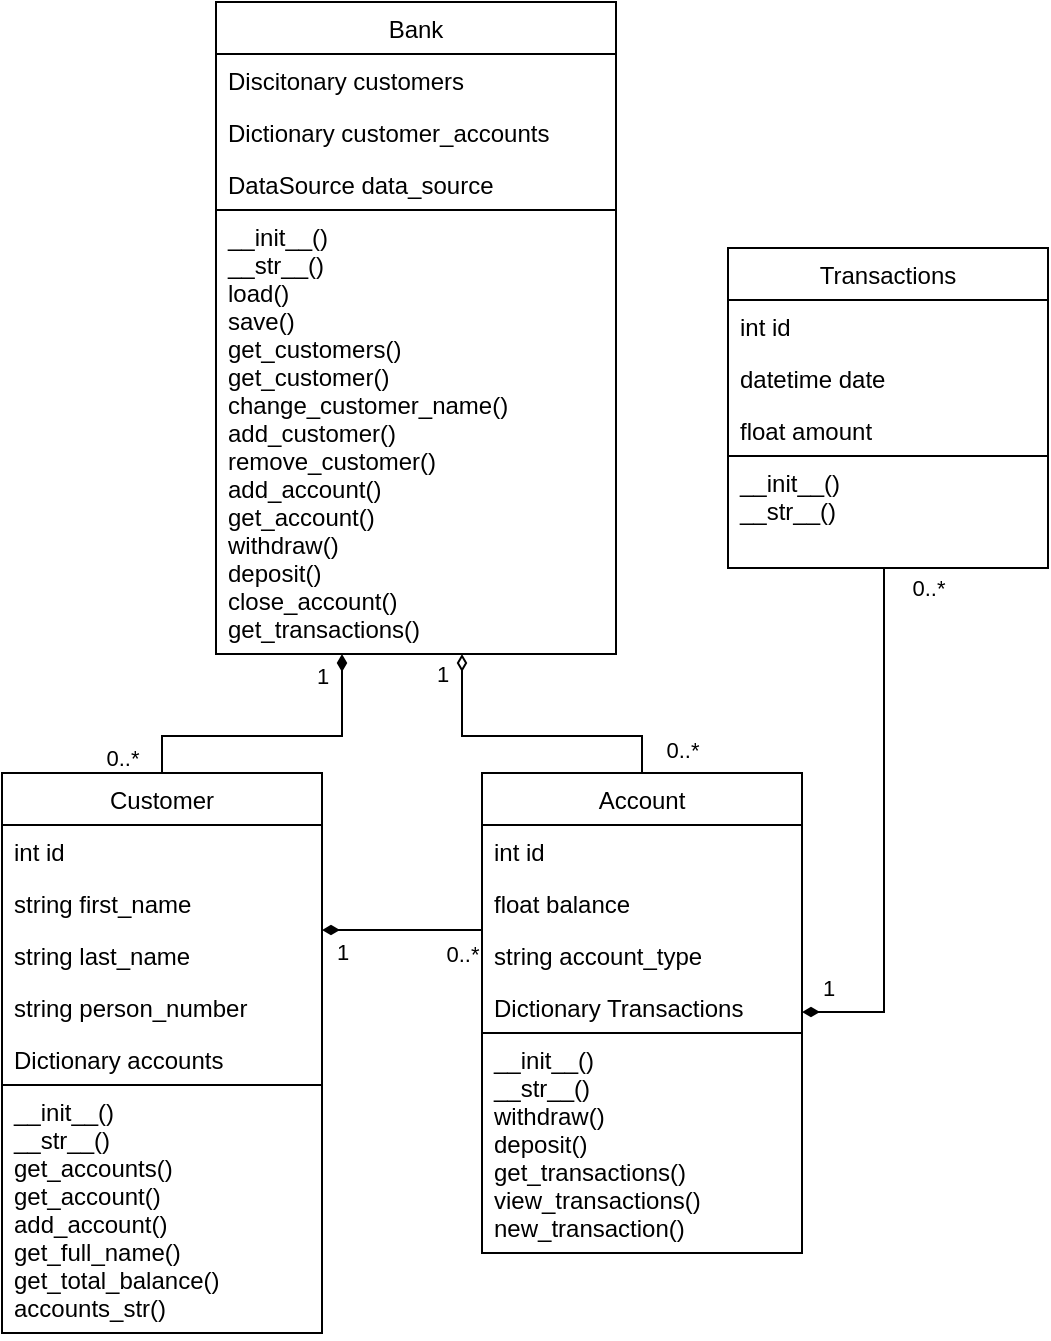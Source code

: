 <mxfile version="16.4.7" type="github">
  <diagram id="C5RBs43oDa-KdzZeNtuy" name="Page-1">
    <mxGraphModel dx="1585" dy="812" grid="1" gridSize="10" guides="1" tooltips="1" connect="1" arrows="1" fold="1" page="1" pageScale="1" pageWidth="827" pageHeight="1169" math="0" shadow="0">
      <root>
        <mxCell id="WIyWlLk6GJQsqaUBKTNV-0" />
        <mxCell id="WIyWlLk6GJQsqaUBKTNV-1" parent="WIyWlLk6GJQsqaUBKTNV-0" />
        <mxCell id="xtsD6mCaD3P-6W3Htc-8-13" style="edgeStyle=orthogonalEdgeStyle;rounded=0;orthogonalLoop=1;jettySize=auto;html=1;endArrow=none;endFill=0;startArrow=diamondThin;startFill=1;" parent="WIyWlLk6GJQsqaUBKTNV-1" source="zkfFHV4jXpPFQw0GAbJ--0" target="xtsD6mCaD3P-6W3Htc-8-5" edge="1">
          <mxGeometry relative="1" as="geometry">
            <Array as="points">
              <mxPoint x="322" y="619" />
              <mxPoint x="232" y="619" />
            </Array>
          </mxGeometry>
        </mxCell>
        <mxCell id="xtsD6mCaD3P-6W3Htc-8-18" value="1" style="edgeLabel;html=1;align=center;verticalAlign=middle;resizable=0;points=[];" parent="xtsD6mCaD3P-6W3Htc-8-13" vertex="1" connectable="0">
          <mxGeometry x="-0.856" y="1" relative="1" as="geometry">
            <mxPoint x="-11" as="offset" />
          </mxGeometry>
        </mxCell>
        <mxCell id="xtsD6mCaD3P-6W3Htc-8-20" value="0..*" style="edgeLabel;html=1;align=center;verticalAlign=middle;resizable=0;points=[];" parent="xtsD6mCaD3P-6W3Htc-8-13" vertex="1" connectable="0">
          <mxGeometry x="0.895" relative="1" as="geometry">
            <mxPoint x="-20" as="offset" />
          </mxGeometry>
        </mxCell>
        <mxCell id="xtsD6mCaD3P-6W3Htc-8-14" style="edgeStyle=orthogonalEdgeStyle;rounded=0;orthogonalLoop=1;jettySize=auto;html=1;endArrow=none;endFill=0;strokeWidth=1;startArrow=diamondThin;startFill=0;" parent="WIyWlLk6GJQsqaUBKTNV-1" source="zkfFHV4jXpPFQw0GAbJ--0" target="xtsD6mCaD3P-6W3Htc-8-0" edge="1">
          <mxGeometry relative="1" as="geometry">
            <Array as="points">
              <mxPoint x="382" y="619" />
              <mxPoint x="472" y="619" />
            </Array>
          </mxGeometry>
        </mxCell>
        <mxCell id="xtsD6mCaD3P-6W3Htc-8-19" value="1" style="edgeLabel;html=1;align=center;verticalAlign=middle;resizable=0;points=[];" parent="xtsD6mCaD3P-6W3Htc-8-14" vertex="1" connectable="0">
          <mxGeometry x="-0.856" y="2" relative="1" as="geometry">
            <mxPoint x="-12" y="-1" as="offset" />
          </mxGeometry>
        </mxCell>
        <mxCell id="xtsD6mCaD3P-6W3Htc-8-21" value="0..*" style="edgeLabel;html=1;align=center;verticalAlign=middle;resizable=0;points=[];" parent="xtsD6mCaD3P-6W3Htc-8-14" vertex="1" connectable="0">
          <mxGeometry x="0.849" y="-1" relative="1" as="geometry">
            <mxPoint x="21" as="offset" />
          </mxGeometry>
        </mxCell>
        <mxCell id="zkfFHV4jXpPFQw0GAbJ--0" value="Bank" style="swimlane;fontStyle=0;align=center;verticalAlign=top;childLayout=stackLayout;horizontal=1;startSize=26;horizontalStack=0;resizeParent=1;resizeLast=0;collapsible=1;marginBottom=0;rounded=0;shadow=0;strokeWidth=1;" parent="WIyWlLk6GJQsqaUBKTNV-1" vertex="1">
          <mxGeometry x="259" y="252" width="200" height="326" as="geometry">
            <mxRectangle x="230" y="140" width="160" height="26" as="alternateBounds" />
          </mxGeometry>
        </mxCell>
        <mxCell id="zkfFHV4jXpPFQw0GAbJ--1" value="Discitonary customers" style="text;align=left;verticalAlign=top;spacingLeft=4;spacingRight=4;overflow=hidden;rotatable=0;points=[[0,0.5],[1,0.5]];portConstraint=eastwest;" parent="zkfFHV4jXpPFQw0GAbJ--0" vertex="1">
          <mxGeometry y="26" width="200" height="26" as="geometry" />
        </mxCell>
        <mxCell id="zkfFHV4jXpPFQw0GAbJ--2" value="Dictionary customer_accounts" style="text;align=left;verticalAlign=top;spacingLeft=4;spacingRight=4;overflow=hidden;rotatable=0;points=[[0,0.5],[1,0.5]];portConstraint=eastwest;rounded=0;shadow=0;html=0;" parent="zkfFHV4jXpPFQw0GAbJ--0" vertex="1">
          <mxGeometry y="52" width="200" height="26" as="geometry" />
        </mxCell>
        <mxCell id="bEZ1rjfqICzcEL8dIErh-25" value="DataSource data_source" style="text;align=left;verticalAlign=top;spacingLeft=4;spacingRight=4;overflow=hidden;rotatable=0;points=[[0,0.5],[1,0.5]];portConstraint=eastwest;rounded=0;shadow=0;html=0;" vertex="1" parent="zkfFHV4jXpPFQw0GAbJ--0">
          <mxGeometry y="78" width="200" height="26" as="geometry" />
        </mxCell>
        <mxCell id="bEZ1rjfqICzcEL8dIErh-21" value="__init__()&#xa;__str__()&#xa;load()&#xa;save()&#xa;get_customers()&#xa;get_customer()&#xa;change_customer_name()&#xa;add_customer()&#xa;remove_customer()&#xa;add_account()&#xa;get_account()&#xa;withdraw()&#xa;deposit()&#xa;close_account()&#xa;get_transactions()&#xa;&#xa;&#xa;&#xa;" style="text;align=left;verticalAlign=top;spacingLeft=4;spacingRight=4;overflow=hidden;rotatable=0;points=[[0,0.5],[1,0.5]];portConstraint=eastwest;rounded=0;shadow=0;html=0;strokeColor=default;" vertex="1" parent="zkfFHV4jXpPFQw0GAbJ--0">
          <mxGeometry y="104" width="200" height="222" as="geometry" />
        </mxCell>
        <mxCell id="xtsD6mCaD3P-6W3Htc-8-0" value="Account" style="swimlane;fontStyle=0;align=center;verticalAlign=top;childLayout=stackLayout;horizontal=1;startSize=26;horizontalStack=0;resizeParent=1;resizeLast=0;collapsible=1;marginBottom=0;rounded=0;shadow=0;strokeWidth=1;" parent="WIyWlLk6GJQsqaUBKTNV-1" vertex="1">
          <mxGeometry x="392" y="637.5" width="160" height="240" as="geometry">
            <mxRectangle x="230" y="140" width="160" height="26" as="alternateBounds" />
          </mxGeometry>
        </mxCell>
        <mxCell id="xtsD6mCaD3P-6W3Htc-8-4" value="int id" style="text;align=left;verticalAlign=top;spacingLeft=4;spacingRight=4;overflow=hidden;rotatable=0;points=[[0,0.5],[1,0.5]];portConstraint=eastwest;rounded=0;shadow=0;html=0;" parent="xtsD6mCaD3P-6W3Htc-8-0" vertex="1">
          <mxGeometry y="26" width="160" height="26" as="geometry" />
        </mxCell>
        <mxCell id="xtsD6mCaD3P-6W3Htc-8-1" value="float balance" style="text;align=left;verticalAlign=top;spacingLeft=4;spacingRight=4;overflow=hidden;rotatable=0;points=[[0,0.5],[1,0.5]];portConstraint=eastwest;" parent="xtsD6mCaD3P-6W3Htc-8-0" vertex="1">
          <mxGeometry y="52" width="160" height="26" as="geometry" />
        </mxCell>
        <mxCell id="xtsD6mCaD3P-6W3Htc-8-2" value="string account_type" style="text;align=left;verticalAlign=top;spacingLeft=4;spacingRight=4;overflow=hidden;rotatable=0;points=[[0,0.5],[1,0.5]];portConstraint=eastwest;rounded=0;shadow=0;html=0;" parent="xtsD6mCaD3P-6W3Htc-8-0" vertex="1">
          <mxGeometry y="78" width="160" height="26" as="geometry" />
        </mxCell>
        <mxCell id="_YwFXY_HXwuo_MrEp8Gf-2" value="Dictionary Transactions" style="text;align=left;verticalAlign=top;spacingLeft=4;spacingRight=4;overflow=hidden;rotatable=0;points=[[0,0.5],[1,0.5]];portConstraint=eastwest;rounded=0;shadow=0;html=0;" parent="xtsD6mCaD3P-6W3Htc-8-0" vertex="1">
          <mxGeometry y="104" width="160" height="26" as="geometry" />
        </mxCell>
        <mxCell id="bEZ1rjfqICzcEL8dIErh-18" value="__init__()&#xa;__str__()&#xa;withdraw()&#xa;deposit()&#xa;get_transactions()&#xa;view_transactions()&#xa;new_transaction()&#xa;&#xa;&#xa;" style="text;align=left;verticalAlign=top;spacingLeft=4;spacingRight=4;overflow=hidden;rotatable=0;points=[[0,0.5],[1,0.5]];portConstraint=eastwest;rounded=0;shadow=0;html=0;strokeColor=default;" vertex="1" parent="xtsD6mCaD3P-6W3Htc-8-0">
          <mxGeometry y="130" width="160" height="110" as="geometry" />
        </mxCell>
        <mxCell id="xtsD6mCaD3P-6W3Htc-8-11" value="0..*" style="edgeStyle=orthogonalEdgeStyle;rounded=0;orthogonalLoop=1;jettySize=auto;html=1;endArrow=none;endFill=0;startArrow=diamondThin;startFill=1;" parent="WIyWlLk6GJQsqaUBKTNV-1" source="xtsD6mCaD3P-6W3Htc-8-5" target="xtsD6mCaD3P-6W3Htc-8-0" edge="1">
          <mxGeometry x="0.75" y="-12" relative="1" as="geometry">
            <Array as="points">
              <mxPoint x="342" y="716" />
              <mxPoint x="342" y="716" />
            </Array>
            <mxPoint as="offset" />
          </mxGeometry>
        </mxCell>
        <mxCell id="xtsD6mCaD3P-6W3Htc-8-17" value="1" style="edgeLabel;html=1;align=center;verticalAlign=middle;resizable=0;points=[];" parent="xtsD6mCaD3P-6W3Htc-8-11" vertex="1" connectable="0">
          <mxGeometry x="-0.189" y="-1" relative="1" as="geometry">
            <mxPoint x="-23" y="10" as="offset" />
          </mxGeometry>
        </mxCell>
        <mxCell id="xtsD6mCaD3P-6W3Htc-8-5" value="Customer" style="swimlane;fontStyle=0;align=center;verticalAlign=top;childLayout=stackLayout;horizontal=1;startSize=26;horizontalStack=0;resizeParent=1;resizeLast=0;collapsible=1;marginBottom=0;rounded=0;shadow=0;strokeWidth=1;" parent="WIyWlLk6GJQsqaUBKTNV-1" vertex="1">
          <mxGeometry x="152" y="637.5" width="160" height="280" as="geometry">
            <mxRectangle x="230" y="140" width="160" height="26" as="alternateBounds" />
          </mxGeometry>
        </mxCell>
        <mxCell id="xtsD6mCaD3P-6W3Htc-8-6" value="int id" style="text;align=left;verticalAlign=top;spacingLeft=4;spacingRight=4;overflow=hidden;rotatable=0;points=[[0,0.5],[1,0.5]];portConstraint=eastwest;rounded=0;shadow=0;html=0;" parent="xtsD6mCaD3P-6W3Htc-8-5" vertex="1">
          <mxGeometry y="26" width="160" height="26" as="geometry" />
        </mxCell>
        <mxCell id="xtsD6mCaD3P-6W3Htc-8-7" value="string first_name" style="text;align=left;verticalAlign=top;spacingLeft=4;spacingRight=4;overflow=hidden;rotatable=0;points=[[0,0.5],[1,0.5]];portConstraint=eastwest;" parent="xtsD6mCaD3P-6W3Htc-8-5" vertex="1">
          <mxGeometry y="52" width="160" height="26" as="geometry" />
        </mxCell>
        <mxCell id="_YwFXY_HXwuo_MrEp8Gf-0" value="string last_name" style="text;align=left;verticalAlign=top;spacingLeft=4;spacingRight=4;overflow=hidden;rotatable=0;points=[[0,0.5],[1,0.5]];portConstraint=eastwest;" parent="xtsD6mCaD3P-6W3Htc-8-5" vertex="1">
          <mxGeometry y="78" width="160" height="26" as="geometry" />
        </mxCell>
        <mxCell id="xtsD6mCaD3P-6W3Htc-8-8" value="string person_number" style="text;align=left;verticalAlign=top;spacingLeft=4;spacingRight=4;overflow=hidden;rotatable=0;points=[[0,0.5],[1,0.5]];portConstraint=eastwest;rounded=0;shadow=0;html=0;" parent="xtsD6mCaD3P-6W3Htc-8-5" vertex="1">
          <mxGeometry y="104" width="160" height="26" as="geometry" />
        </mxCell>
        <mxCell id="xtsD6mCaD3P-6W3Htc-8-10" value="Dictionary accounts" style="text;align=left;verticalAlign=top;spacingLeft=4;spacingRight=4;overflow=hidden;rotatable=0;points=[[0,0.5],[1,0.5]];portConstraint=eastwest;rounded=0;shadow=0;html=0;" parent="xtsD6mCaD3P-6W3Htc-8-5" vertex="1">
          <mxGeometry y="130" width="160" height="26" as="geometry" />
        </mxCell>
        <mxCell id="bEZ1rjfqICzcEL8dIErh-20" value="__init__()&#xa;__str__()&#xa;get_accounts()&#xa;get_account()&#xa;add_account()&#xa;get_full_name()&#xa;get_total_balance()&#xa;accounts_str()&#xa;&#xa;&#xa;" style="text;align=left;verticalAlign=top;spacingLeft=4;spacingRight=4;overflow=hidden;rotatable=0;points=[[0,0.5],[1,0.5]];portConstraint=eastwest;rounded=0;shadow=0;html=0;strokeColor=default;" vertex="1" parent="xtsD6mCaD3P-6W3Htc-8-5">
          <mxGeometry y="156" width="160" height="124" as="geometry" />
        </mxCell>
        <mxCell id="_YwFXY_HXwuo_MrEp8Gf-3" style="edgeStyle=orthogonalEdgeStyle;rounded=0;orthogonalLoop=1;jettySize=auto;html=1;startArrow=none;startFill=0;endArrow=diamondThin;endFill=1;" parent="WIyWlLk6GJQsqaUBKTNV-1" source="xtsD6mCaD3P-6W3Htc-8-25" target="xtsD6mCaD3P-6W3Htc-8-0" edge="1">
          <mxGeometry relative="1" as="geometry">
            <Array as="points">
              <mxPoint x="593" y="757" />
            </Array>
          </mxGeometry>
        </mxCell>
        <mxCell id="_YwFXY_HXwuo_MrEp8Gf-6" value="1" style="edgeLabel;html=1;align=center;verticalAlign=middle;resizable=0;points=[];" parent="_YwFXY_HXwuo_MrEp8Gf-3" vertex="1" connectable="0">
          <mxGeometry x="0.152" y="-1" relative="1" as="geometry">
            <mxPoint x="-27" y="58" as="offset" />
          </mxGeometry>
        </mxCell>
        <mxCell id="_YwFXY_HXwuo_MrEp8Gf-7" value="0..*" style="edgeLabel;html=1;align=center;verticalAlign=middle;resizable=0;points=[];" parent="_YwFXY_HXwuo_MrEp8Gf-3" vertex="1" connectable="0">
          <mxGeometry x="-0.651" y="2" relative="1" as="geometry">
            <mxPoint x="20" y="-36" as="offset" />
          </mxGeometry>
        </mxCell>
        <mxCell id="xtsD6mCaD3P-6W3Htc-8-25" value="Transactions" style="swimlane;fontStyle=0;align=center;verticalAlign=top;childLayout=stackLayout;horizontal=1;startSize=26;horizontalStack=0;resizeParent=1;resizeLast=0;collapsible=1;marginBottom=0;rounded=0;shadow=0;strokeWidth=1;" parent="WIyWlLk6GJQsqaUBKTNV-1" vertex="1">
          <mxGeometry x="515" y="375" width="160" height="160" as="geometry">
            <mxRectangle x="230" y="140" width="160" height="26" as="alternateBounds" />
          </mxGeometry>
        </mxCell>
        <mxCell id="xtsD6mCaD3P-6W3Htc-8-26" value="int id" style="text;align=left;verticalAlign=top;spacingLeft=4;spacingRight=4;overflow=hidden;rotatable=0;points=[[0,0.5],[1,0.5]];portConstraint=eastwest;rounded=0;shadow=0;html=0;" parent="xtsD6mCaD3P-6W3Htc-8-25" vertex="1">
          <mxGeometry y="26" width="160" height="26" as="geometry" />
        </mxCell>
        <mxCell id="xtsD6mCaD3P-6W3Htc-8-32" value="datetime date" style="text;align=left;verticalAlign=top;spacingLeft=4;spacingRight=4;overflow=hidden;rotatable=0;points=[[0,0.5],[1,0.5]];portConstraint=eastwest;rounded=0;shadow=0;html=0;" parent="xtsD6mCaD3P-6W3Htc-8-25" vertex="1">
          <mxGeometry y="52" width="160" height="26" as="geometry" />
        </mxCell>
        <mxCell id="xtsD6mCaD3P-6W3Htc-8-33" value="float amount" style="text;align=left;verticalAlign=top;spacingLeft=4;spacingRight=4;overflow=hidden;rotatable=0;points=[[0,0.5],[1,0.5]];portConstraint=eastwest;rounded=0;shadow=0;html=0;" parent="xtsD6mCaD3P-6W3Htc-8-25" vertex="1">
          <mxGeometry y="78" width="160" height="26" as="geometry" />
        </mxCell>
        <mxCell id="bEZ1rjfqICzcEL8dIErh-17" value="__init__()&#xa;__str__()&#xa;" style="text;align=left;verticalAlign=top;spacingLeft=4;spacingRight=4;overflow=hidden;rotatable=0;points=[[0,0.5],[1,0.5]];portConstraint=eastwest;rounded=0;shadow=0;html=0;strokeColor=default;" vertex="1" parent="xtsD6mCaD3P-6W3Htc-8-25">
          <mxGeometry y="104" width="160" height="56" as="geometry" />
        </mxCell>
      </root>
    </mxGraphModel>
  </diagram>
</mxfile>
